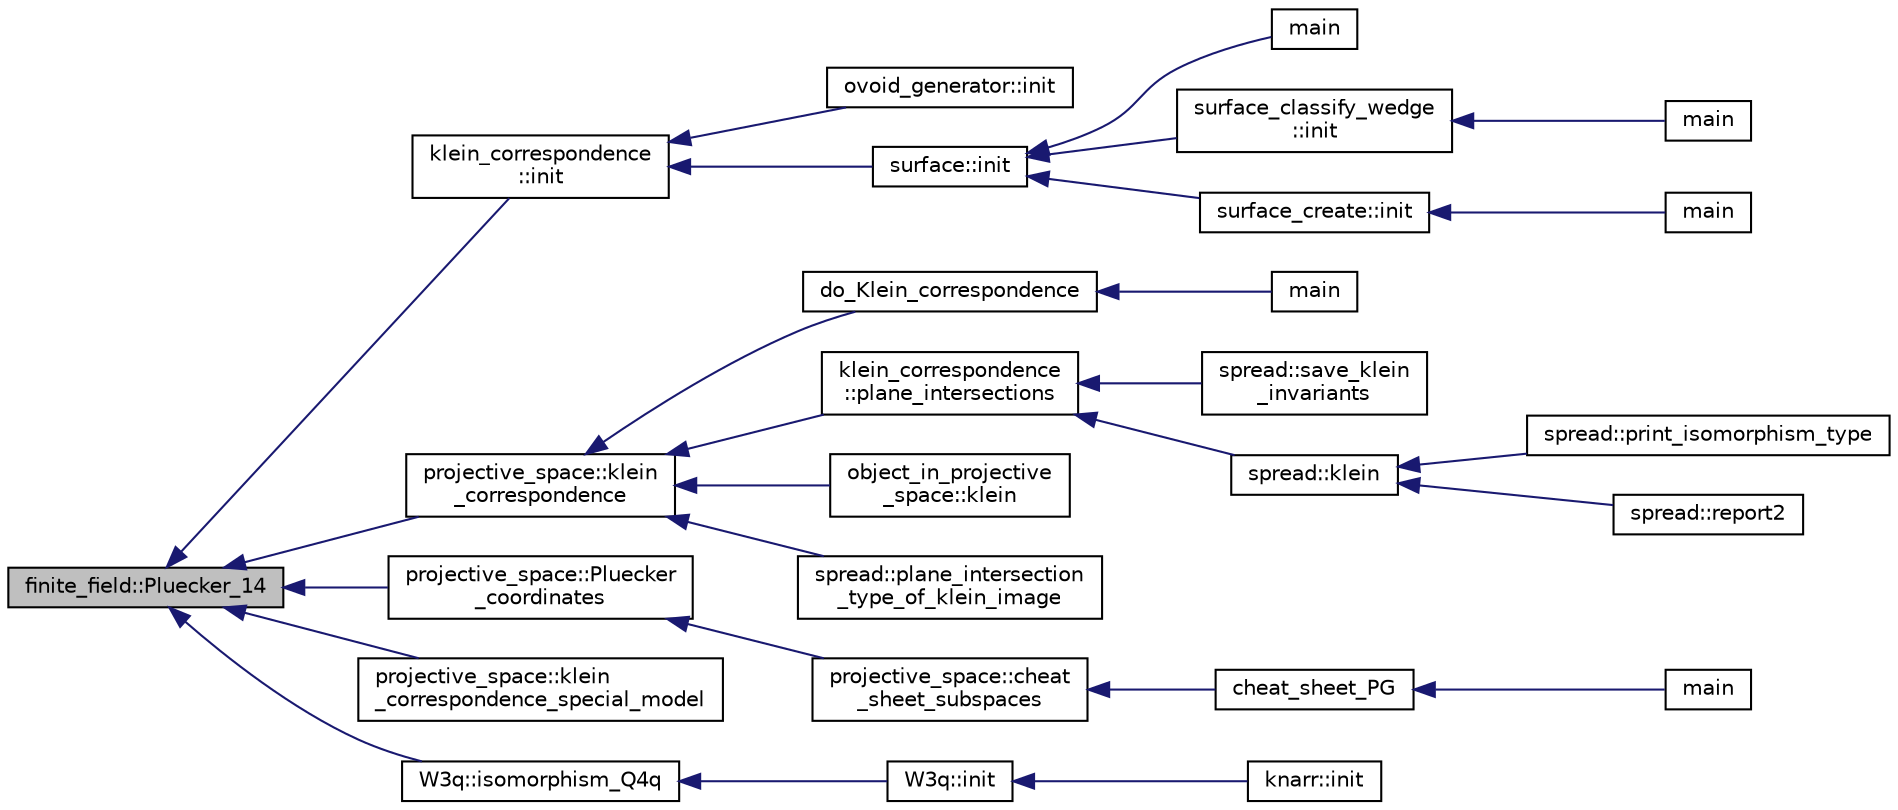 digraph "finite_field::Pluecker_14"
{
  edge [fontname="Helvetica",fontsize="10",labelfontname="Helvetica",labelfontsize="10"];
  node [fontname="Helvetica",fontsize="10",shape=record];
  rankdir="LR";
  Node14701 [label="finite_field::Pluecker_14",height=0.2,width=0.4,color="black", fillcolor="grey75", style="filled", fontcolor="black"];
  Node14701 -> Node14702 [dir="back",color="midnightblue",fontsize="10",style="solid",fontname="Helvetica"];
  Node14702 [label="klein_correspondence\l::init",height=0.2,width=0.4,color="black", fillcolor="white", style="filled",URL="$d7/d99/classklein__correspondence.html#a9f555dc65174ab66579e1118bd9b4ca0"];
  Node14702 -> Node14703 [dir="back",color="midnightblue",fontsize="10",style="solid",fontname="Helvetica"];
  Node14703 [label="ovoid_generator::init",height=0.2,width=0.4,color="black", fillcolor="white", style="filled",URL="$d3/daf/classovoid__generator.html#a44d90a4751554076f432f35089a964c2"];
  Node14702 -> Node14704 [dir="back",color="midnightblue",fontsize="10",style="solid",fontname="Helvetica"];
  Node14704 [label="surface::init",height=0.2,width=0.4,color="black", fillcolor="white", style="filled",URL="$d5/d88/classsurface.html#a90570b0ca6ab02988159f2c40cb27308"];
  Node14704 -> Node14705 [dir="back",color="midnightblue",fontsize="10",style="solid",fontname="Helvetica"];
  Node14705 [label="main",height=0.2,width=0.4,color="black", fillcolor="white", style="filled",URL="$d6/dc3/arc__lifting__main_8_c.html#a217dbf8b442f20279ea00b898af96f52"];
  Node14704 -> Node14706 [dir="back",color="midnightblue",fontsize="10",style="solid",fontname="Helvetica"];
  Node14706 [label="surface_classify_wedge\l::init",height=0.2,width=0.4,color="black", fillcolor="white", style="filled",URL="$d7/d5c/classsurface__classify__wedge.html#a43302106663b307aa8274a5112a7010a"];
  Node14706 -> Node14707 [dir="back",color="midnightblue",fontsize="10",style="solid",fontname="Helvetica"];
  Node14707 [label="main",height=0.2,width=0.4,color="black", fillcolor="white", style="filled",URL="$df/df8/surface__classify_8_c.html#a217dbf8b442f20279ea00b898af96f52"];
  Node14704 -> Node14708 [dir="back",color="midnightblue",fontsize="10",style="solid",fontname="Helvetica"];
  Node14708 [label="surface_create::init",height=0.2,width=0.4,color="black", fillcolor="white", style="filled",URL="$de/da4/classsurface__create.html#ab0db5c12825f778e3caf8aa4da02eb06"];
  Node14708 -> Node14709 [dir="back",color="midnightblue",fontsize="10",style="solid",fontname="Helvetica"];
  Node14709 [label="main",height=0.2,width=0.4,color="black", fillcolor="white", style="filled",URL="$d2/dfa/create__surface__main_8_c.html#a217dbf8b442f20279ea00b898af96f52"];
  Node14701 -> Node14710 [dir="back",color="midnightblue",fontsize="10",style="solid",fontname="Helvetica"];
  Node14710 [label="projective_space::klein\l_correspondence",height=0.2,width=0.4,color="black", fillcolor="white", style="filled",URL="$d2/d17/classprojective__space.html#a2712ead7fd87ca75ac227a8ade786508"];
  Node14710 -> Node14711 [dir="back",color="midnightblue",fontsize="10",style="solid",fontname="Helvetica"];
  Node14711 [label="do_Klein_correspondence",height=0.2,width=0.4,color="black", fillcolor="white", style="filled",URL="$d4/d67/geometry_8h.html#aa91902d79964fdd71e53be264387b285"];
  Node14711 -> Node14712 [dir="back",color="midnightblue",fontsize="10",style="solid",fontname="Helvetica"];
  Node14712 [label="main",height=0.2,width=0.4,color="black", fillcolor="white", style="filled",URL="$d0/d2f/process_8_c.html#a3c04138a5bfe5d72780bb7e82a18e627"];
  Node14710 -> Node14713 [dir="back",color="midnightblue",fontsize="10",style="solid",fontname="Helvetica"];
  Node14713 [label="klein_correspondence\l::plane_intersections",height=0.2,width=0.4,color="black", fillcolor="white", style="filled",URL="$d7/d99/classklein__correspondence.html#a561aa0d3a66d19a10f9945561a5880b5"];
  Node14713 -> Node14714 [dir="back",color="midnightblue",fontsize="10",style="solid",fontname="Helvetica"];
  Node14714 [label="spread::save_klein\l_invariants",height=0.2,width=0.4,color="black", fillcolor="white", style="filled",URL="$da/dc1/classspread.html#af3b0d52e28dec3d6b495e79fcee88a29"];
  Node14713 -> Node14715 [dir="back",color="midnightblue",fontsize="10",style="solid",fontname="Helvetica"];
  Node14715 [label="spread::klein",height=0.2,width=0.4,color="black", fillcolor="white", style="filled",URL="$da/dc1/classspread.html#a5deb643e8dd301ca92d96d409e85c6aa"];
  Node14715 -> Node14716 [dir="back",color="midnightblue",fontsize="10",style="solid",fontname="Helvetica"];
  Node14716 [label="spread::print_isomorphism_type",height=0.2,width=0.4,color="black", fillcolor="white", style="filled",URL="$da/dc1/classspread.html#ac00cfa228f832076e6e5d81319828fa7"];
  Node14715 -> Node14717 [dir="back",color="midnightblue",fontsize="10",style="solid",fontname="Helvetica"];
  Node14717 [label="spread::report2",height=0.2,width=0.4,color="black", fillcolor="white", style="filled",URL="$da/dc1/classspread.html#a543a79e4e7306af291584f53dacbfdd8"];
  Node14710 -> Node14718 [dir="back",color="midnightblue",fontsize="10",style="solid",fontname="Helvetica"];
  Node14718 [label="object_in_projective\l_space::klein",height=0.2,width=0.4,color="black", fillcolor="white", style="filled",URL="$d7/d08/classobject__in__projective__space.html#a5b8beb58d83a6c274b2b8bd2c4e176c1"];
  Node14710 -> Node14719 [dir="back",color="midnightblue",fontsize="10",style="solid",fontname="Helvetica"];
  Node14719 [label="spread::plane_intersection\l_type_of_klein_image",height=0.2,width=0.4,color="black", fillcolor="white", style="filled",URL="$da/dc1/classspread.html#af24965c92b11f083efef562901770e17"];
  Node14701 -> Node14720 [dir="back",color="midnightblue",fontsize="10",style="solid",fontname="Helvetica"];
  Node14720 [label="projective_space::Pluecker\l_coordinates",height=0.2,width=0.4,color="black", fillcolor="white", style="filled",URL="$d2/d17/classprojective__space.html#a3de51df7c58c1f2575bdfbd383fb171e"];
  Node14720 -> Node14721 [dir="back",color="midnightblue",fontsize="10",style="solid",fontname="Helvetica"];
  Node14721 [label="projective_space::cheat\l_sheet_subspaces",height=0.2,width=0.4,color="black", fillcolor="white", style="filled",URL="$d2/d17/classprojective__space.html#a29d74f45865aaee58ab5cd50806d8baf"];
  Node14721 -> Node14722 [dir="back",color="midnightblue",fontsize="10",style="solid",fontname="Helvetica"];
  Node14722 [label="cheat_sheet_PG",height=0.2,width=0.4,color="black", fillcolor="white", style="filled",URL="$d6/dd8/cheat__sheet___p_g_8_c.html#a11692793a59b9f0d2f21395f5609783d"];
  Node14722 -> Node14723 [dir="back",color="midnightblue",fontsize="10",style="solid",fontname="Helvetica"];
  Node14723 [label="main",height=0.2,width=0.4,color="black", fillcolor="white", style="filled",URL="$d6/dd8/cheat__sheet___p_g_8_c.html#a3c04138a5bfe5d72780bb7e82a18e627"];
  Node14701 -> Node14724 [dir="back",color="midnightblue",fontsize="10",style="solid",fontname="Helvetica"];
  Node14724 [label="projective_space::klein\l_correspondence_special_model",height=0.2,width=0.4,color="black", fillcolor="white", style="filled",URL="$d2/d17/classprojective__space.html#a0460ef9dd2799f85fee962d142d20eea"];
  Node14701 -> Node14725 [dir="back",color="midnightblue",fontsize="10",style="solid",fontname="Helvetica"];
  Node14725 [label="W3q::isomorphism_Q4q",height=0.2,width=0.4,color="black", fillcolor="white", style="filled",URL="$de/d2c/class_w3q.html#a734ed96f8ddfcfcae3445df129951bae"];
  Node14725 -> Node14726 [dir="back",color="midnightblue",fontsize="10",style="solid",fontname="Helvetica"];
  Node14726 [label="W3q::init",height=0.2,width=0.4,color="black", fillcolor="white", style="filled",URL="$de/d2c/class_w3q.html#a215fe070895a4915537fcb1bfba4f777"];
  Node14726 -> Node14727 [dir="back",color="midnightblue",fontsize="10",style="solid",fontname="Helvetica"];
  Node14727 [label="knarr::init",height=0.2,width=0.4,color="black", fillcolor="white", style="filled",URL="$d7/de5/classknarr.html#a1e25f28aeec8f316cc0ce81eb89e670e"];
}
